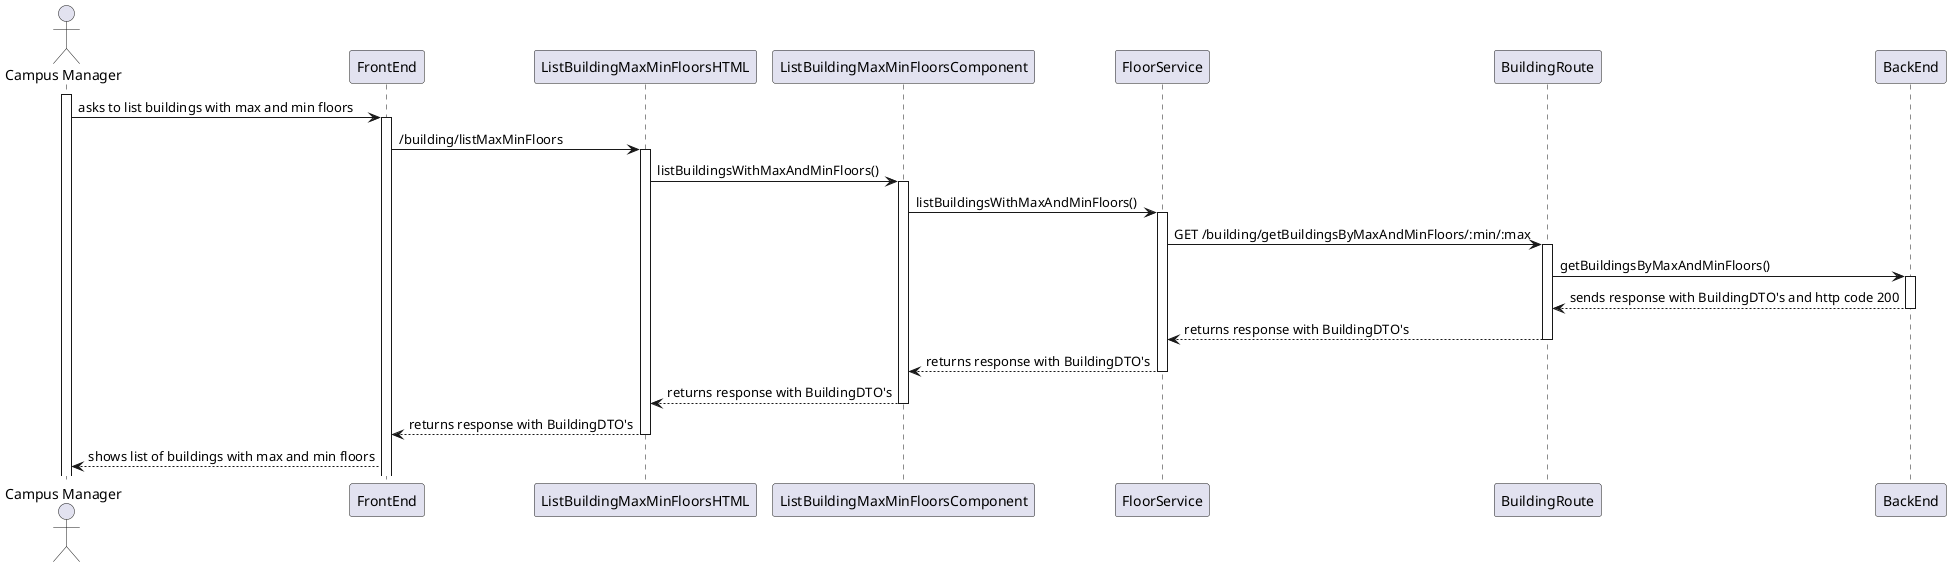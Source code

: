 @startuml
actor "Campus Manager" as user
participant "FrontEnd" as FE
participant ListBuildingMaxMinFloorsHTML as HTML
participant "ListBuildingMaxMinFloorsComponent" as COMP
participant "FloorService" as SERV
participant "BuildingRoute" as ROUTE
participant "BackEnd" as BE

activate user
user -> FE: asks to list buildings with max and min floors
activate FE
FE -> HTML: /building/listMaxMinFloors
activate HTML
HTML -> COMP: listBuildingsWithMaxAndMinFloors()
activate COMP
COMP -> SERV: listBuildingsWithMaxAndMinFloors()
activate SERV
SERV -> ROUTE: GET /building/getBuildingsByMaxAndMinFloors/:min/:max
activate ROUTE
ROUTE -> BE: getBuildingsByMaxAndMinFloors()
activate BE
BE --> ROUTE: sends response with BuildingDTO's and http code 200
deactivate BE
ROUTE --> SERV: returns response with BuildingDTO's
deactivate ROUTE
SERV --> COMP: returns response with BuildingDTO's
deactivate SERV
COMP --> HTML: returns response with BuildingDTO's
deactivate COMP
HTML --> FE: returns response with BuildingDTO's
deactivate HTML
FE --> user: shows list of buildings with max and min floors



@enduml